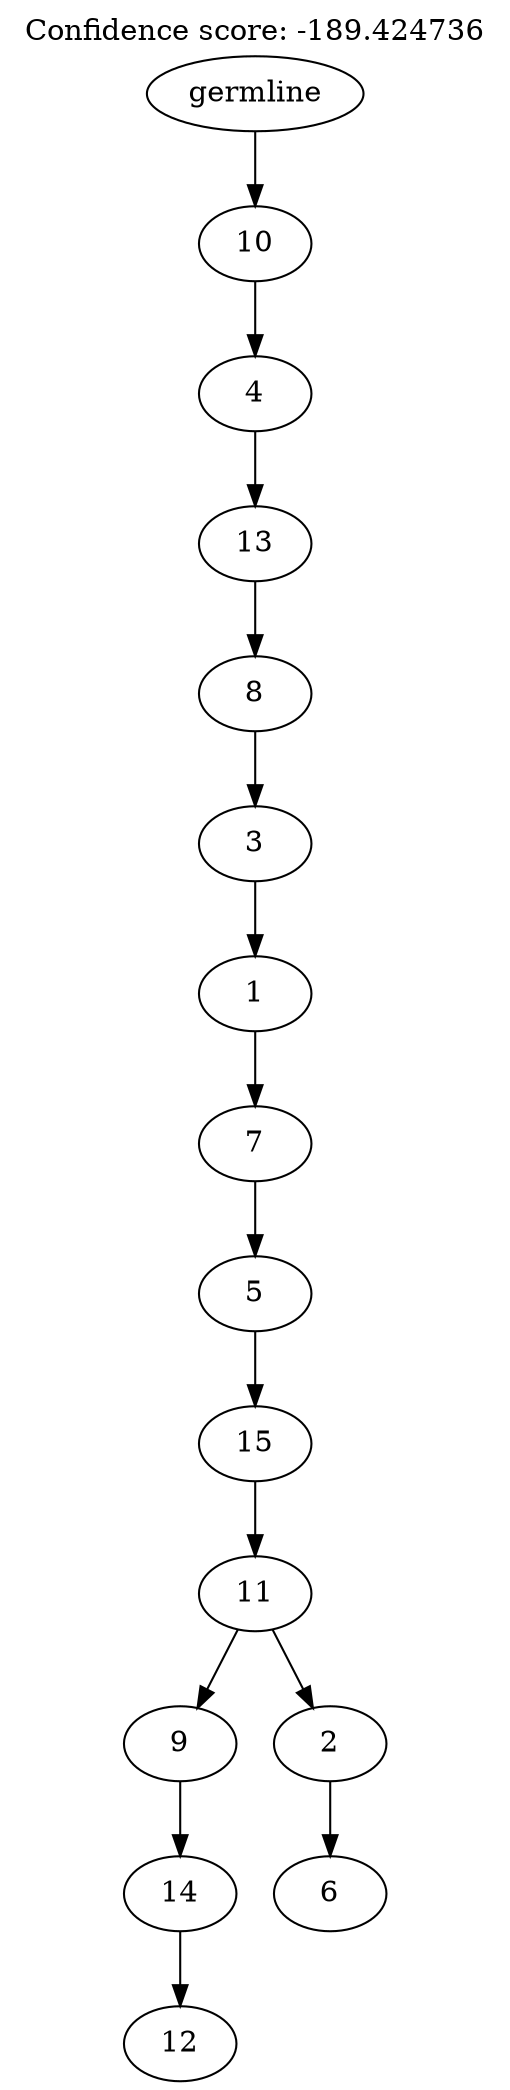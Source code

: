 digraph g {
	"14" -> "15";
	"15" [label="12"];
	"13" -> "14";
	"14" [label="14"];
	"11" -> "12";
	"12" [label="6"];
	"10" -> "11";
	"11" [label="2"];
	"10" -> "13";
	"13" [label="9"];
	"9" -> "10";
	"10" [label="11"];
	"8" -> "9";
	"9" [label="15"];
	"7" -> "8";
	"8" [label="5"];
	"6" -> "7";
	"7" [label="7"];
	"5" -> "6";
	"6" [label="1"];
	"4" -> "5";
	"5" [label="3"];
	"3" -> "4";
	"4" [label="8"];
	"2" -> "3";
	"3" [label="13"];
	"1" -> "2";
	"2" [label="4"];
	"0" -> "1";
	"1" [label="10"];
	"0" [label="germline"];
	labelloc="t";
	label="Confidence score: -189.424736";
}
